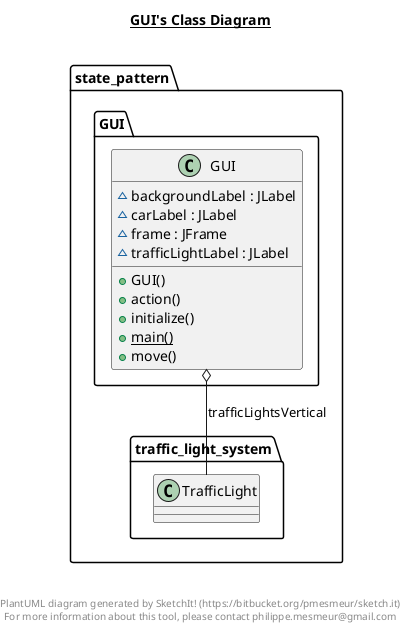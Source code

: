 @startuml

title __GUI's Class Diagram__\n

  namespace state_pattern.GUI {
    class state_pattern.GUI.GUI {
        ~ backgroundLabel : JLabel
        ~ carLabel : JLabel
        ~ frame : JFrame
        ~ trafficLightLabel : JLabel
        + GUI()
        + action()
        + initialize()
        {static} + main()
        + move()
    }
  }
  

  state_pattern.GUI.GUI o-- state_pattern.traffic_light_system.TrafficLight : trafficLightsVertical


right footer


PlantUML diagram generated by SketchIt! (https://bitbucket.org/pmesmeur/sketch.it)
For more information about this tool, please contact philippe.mesmeur@gmail.com
endfooter

@enduml
